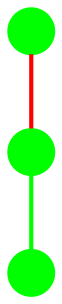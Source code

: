 graph G {
  node [style="filled", shape="circle", width="0.3", height="0.3", fixedsize="true", fontsize="12", fontname="Arial"];
  edge [penwidth=2.0];
  0 [color="green", shape="circle", label="", pos="0,0!", style="filled", width="0.3", height="0.3", fixedsize="true"]
  2 [color="green", shape="circle", label="", pos="0,0!", style="filled", width="0.3", height="0.3", fixedsize="true"]
  1 [color="green", shape="circle", label="", pos="0,0!", style="filled", width="0.3", height="0.3", fixedsize="true"]
  0 -- 1 [color=red]
  1 -- 2 [color=green]
}
